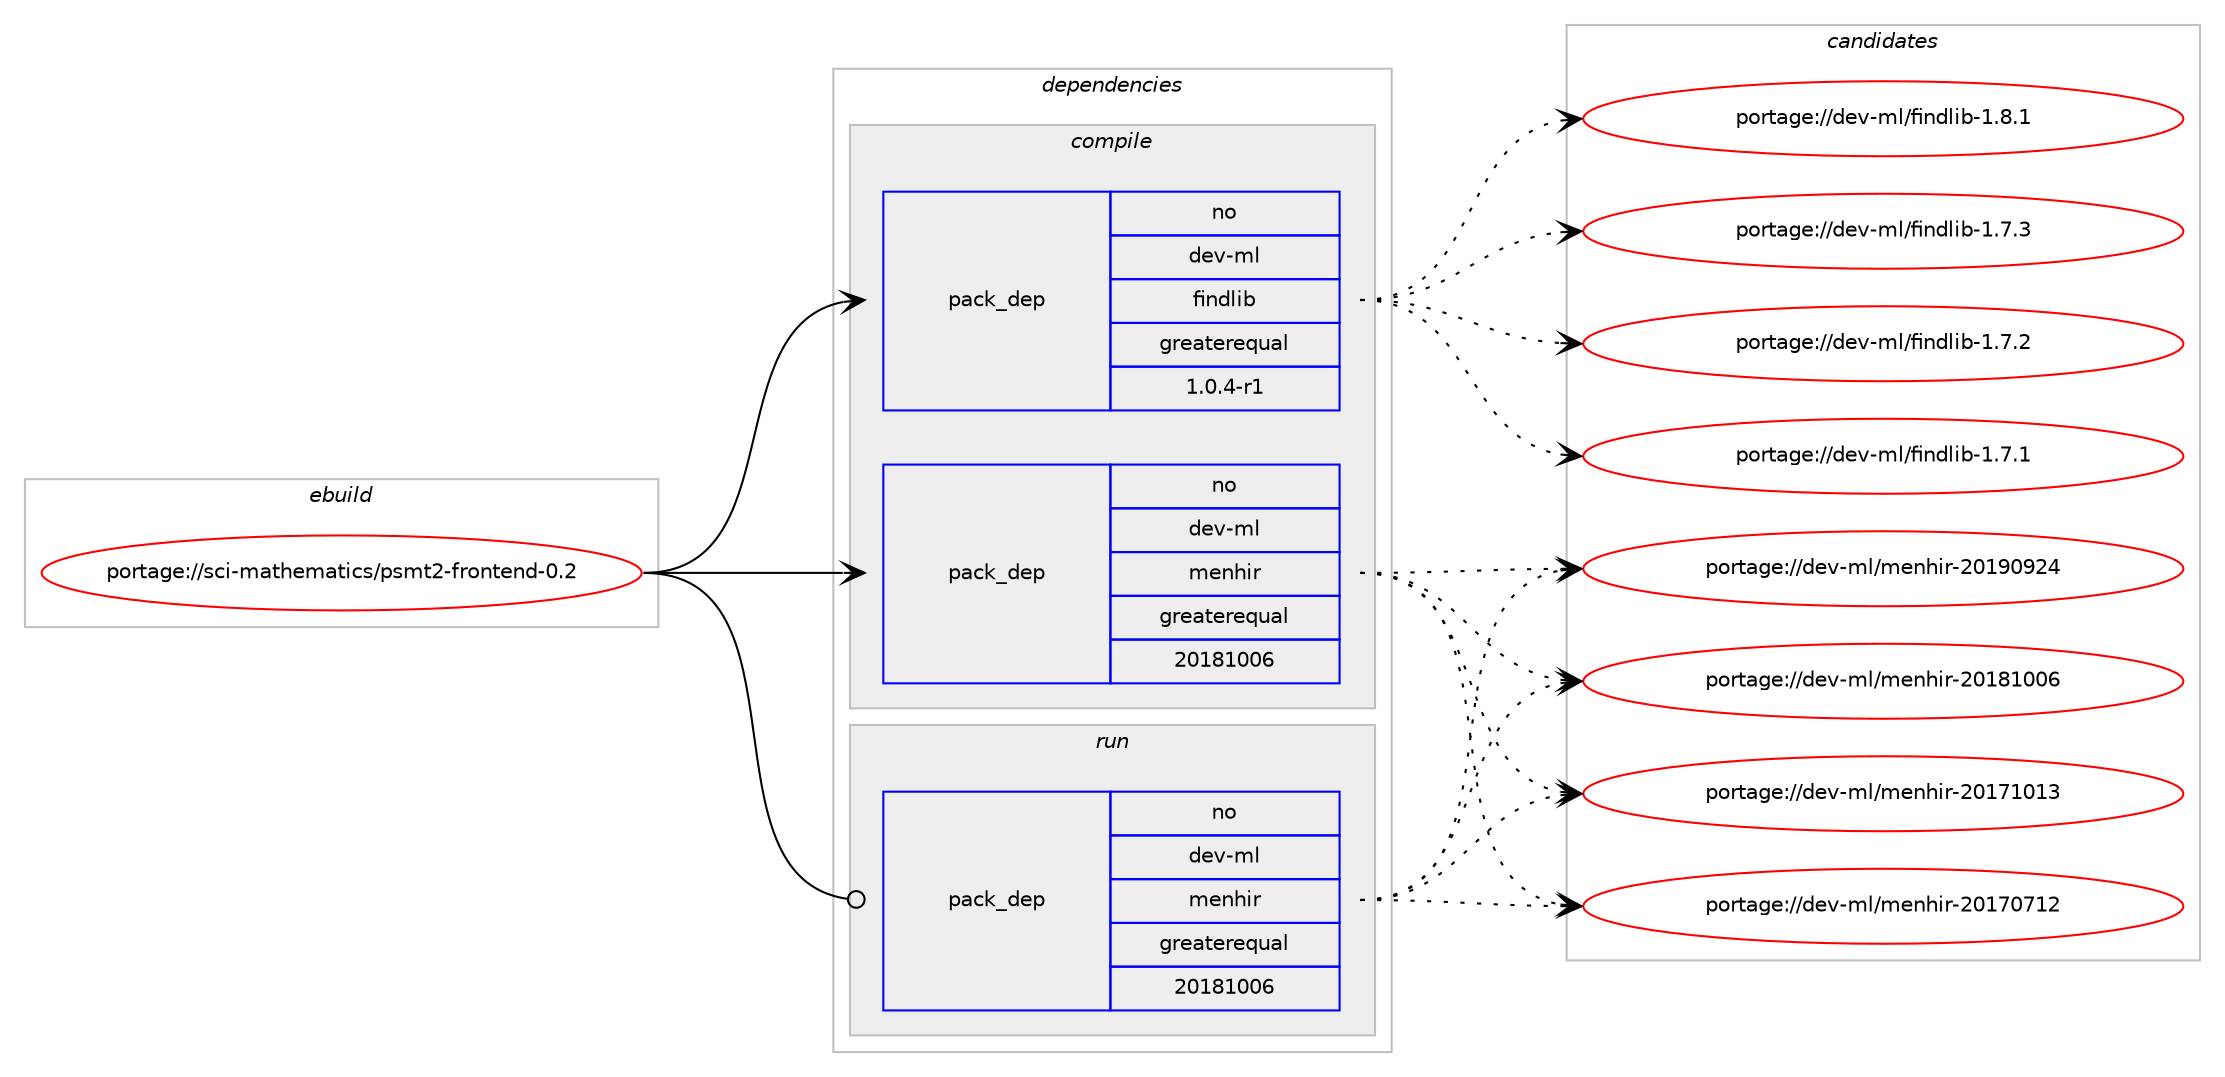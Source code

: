 digraph prolog {

# *************
# Graph options
# *************

newrank=true;
concentrate=true;
compound=true;
graph [rankdir=LR,fontname=Helvetica,fontsize=10,ranksep=1.5];#, ranksep=2.5, nodesep=0.2];
edge  [arrowhead=vee];
node  [fontname=Helvetica,fontsize=10];

# **********
# The ebuild
# **********

subgraph cluster_leftcol {
color=gray;
rank=same;
label=<<i>ebuild</i>>;
id [label="portage://sci-mathematics/psmt2-frontend-0.2", color=red, width=4, href="../sci-mathematics/psmt2-frontend-0.2.svg"];
}

# ****************
# The dependencies
# ****************

subgraph cluster_midcol {
color=gray;
label=<<i>dependencies</i>>;
subgraph cluster_compile {
fillcolor="#eeeeee";
style=filled;
label=<<i>compile</i>>;
subgraph pack18733 {
dependency23143 [label=<<TABLE BORDER="0" CELLBORDER="1" CELLSPACING="0" CELLPADDING="4" WIDTH="220"><TR><TD ROWSPAN="6" CELLPADDING="30">pack_dep</TD></TR><TR><TD WIDTH="110">no</TD></TR><TR><TD>dev-ml</TD></TR><TR><TD>findlib</TD></TR><TR><TD>greaterequal</TD></TR><TR><TD>1.0.4-r1</TD></TR></TABLE>>, shape=none, color=blue];
}
id:e -> dependency23143:w [weight=20,style="solid",arrowhead="vee"];
subgraph pack18734 {
dependency23144 [label=<<TABLE BORDER="0" CELLBORDER="1" CELLSPACING="0" CELLPADDING="4" WIDTH="220"><TR><TD ROWSPAN="6" CELLPADDING="30">pack_dep</TD></TR><TR><TD WIDTH="110">no</TD></TR><TR><TD>dev-ml</TD></TR><TR><TD>menhir</TD></TR><TR><TD>greaterequal</TD></TR><TR><TD>20181006</TD></TR></TABLE>>, shape=none, color=blue];
}
id:e -> dependency23144:w [weight=20,style="solid",arrowhead="vee"];
}
subgraph cluster_compileandrun {
fillcolor="#eeeeee";
style=filled;
label=<<i>compile and run</i>>;
}
subgraph cluster_run {
fillcolor="#eeeeee";
style=filled;
label=<<i>run</i>>;
subgraph pack18735 {
dependency23145 [label=<<TABLE BORDER="0" CELLBORDER="1" CELLSPACING="0" CELLPADDING="4" WIDTH="220"><TR><TD ROWSPAN="6" CELLPADDING="30">pack_dep</TD></TR><TR><TD WIDTH="110">no</TD></TR><TR><TD>dev-ml</TD></TR><TR><TD>menhir</TD></TR><TR><TD>greaterequal</TD></TR><TR><TD>20181006</TD></TR></TABLE>>, shape=none, color=blue];
}
id:e -> dependency23145:w [weight=20,style="solid",arrowhead="odot"];
}
}

# **************
# The candidates
# **************

subgraph cluster_choices {
rank=same;
color=gray;
label=<<i>candidates</i>>;

subgraph choice18733 {
color=black;
nodesep=1;
choice100101118451091084710210511010010810598454946564649 [label="portage://dev-ml/findlib-1.8.1", color=red, width=4,href="../dev-ml/findlib-1.8.1.svg"];
choice100101118451091084710210511010010810598454946554651 [label="portage://dev-ml/findlib-1.7.3", color=red, width=4,href="../dev-ml/findlib-1.7.3.svg"];
choice100101118451091084710210511010010810598454946554650 [label="portage://dev-ml/findlib-1.7.2", color=red, width=4,href="../dev-ml/findlib-1.7.2.svg"];
choice100101118451091084710210511010010810598454946554649 [label="portage://dev-ml/findlib-1.7.1", color=red, width=4,href="../dev-ml/findlib-1.7.1.svg"];
dependency23143:e -> choice100101118451091084710210511010010810598454946564649:w [style=dotted,weight="100"];
dependency23143:e -> choice100101118451091084710210511010010810598454946554651:w [style=dotted,weight="100"];
dependency23143:e -> choice100101118451091084710210511010010810598454946554650:w [style=dotted,weight="100"];
dependency23143:e -> choice100101118451091084710210511010010810598454946554649:w [style=dotted,weight="100"];
}
subgraph choice18734 {
color=black;
nodesep=1;
choice1001011184510910847109101110104105114455048495748575052 [label="portage://dev-ml/menhir-20190924", color=red, width=4,href="../dev-ml/menhir-20190924.svg"];
choice1001011184510910847109101110104105114455048495649484854 [label="portage://dev-ml/menhir-20181006", color=red, width=4,href="../dev-ml/menhir-20181006.svg"];
choice1001011184510910847109101110104105114455048495549484951 [label="portage://dev-ml/menhir-20171013", color=red, width=4,href="../dev-ml/menhir-20171013.svg"];
choice1001011184510910847109101110104105114455048495548554950 [label="portage://dev-ml/menhir-20170712", color=red, width=4,href="../dev-ml/menhir-20170712.svg"];
dependency23144:e -> choice1001011184510910847109101110104105114455048495748575052:w [style=dotted,weight="100"];
dependency23144:e -> choice1001011184510910847109101110104105114455048495649484854:w [style=dotted,weight="100"];
dependency23144:e -> choice1001011184510910847109101110104105114455048495549484951:w [style=dotted,weight="100"];
dependency23144:e -> choice1001011184510910847109101110104105114455048495548554950:w [style=dotted,weight="100"];
}
subgraph choice18735 {
color=black;
nodesep=1;
choice1001011184510910847109101110104105114455048495748575052 [label="portage://dev-ml/menhir-20190924", color=red, width=4,href="../dev-ml/menhir-20190924.svg"];
choice1001011184510910847109101110104105114455048495649484854 [label="portage://dev-ml/menhir-20181006", color=red, width=4,href="../dev-ml/menhir-20181006.svg"];
choice1001011184510910847109101110104105114455048495549484951 [label="portage://dev-ml/menhir-20171013", color=red, width=4,href="../dev-ml/menhir-20171013.svg"];
choice1001011184510910847109101110104105114455048495548554950 [label="portage://dev-ml/menhir-20170712", color=red, width=4,href="../dev-ml/menhir-20170712.svg"];
dependency23145:e -> choice1001011184510910847109101110104105114455048495748575052:w [style=dotted,weight="100"];
dependency23145:e -> choice1001011184510910847109101110104105114455048495649484854:w [style=dotted,weight="100"];
dependency23145:e -> choice1001011184510910847109101110104105114455048495549484951:w [style=dotted,weight="100"];
dependency23145:e -> choice1001011184510910847109101110104105114455048495548554950:w [style=dotted,weight="100"];
}
}

}
